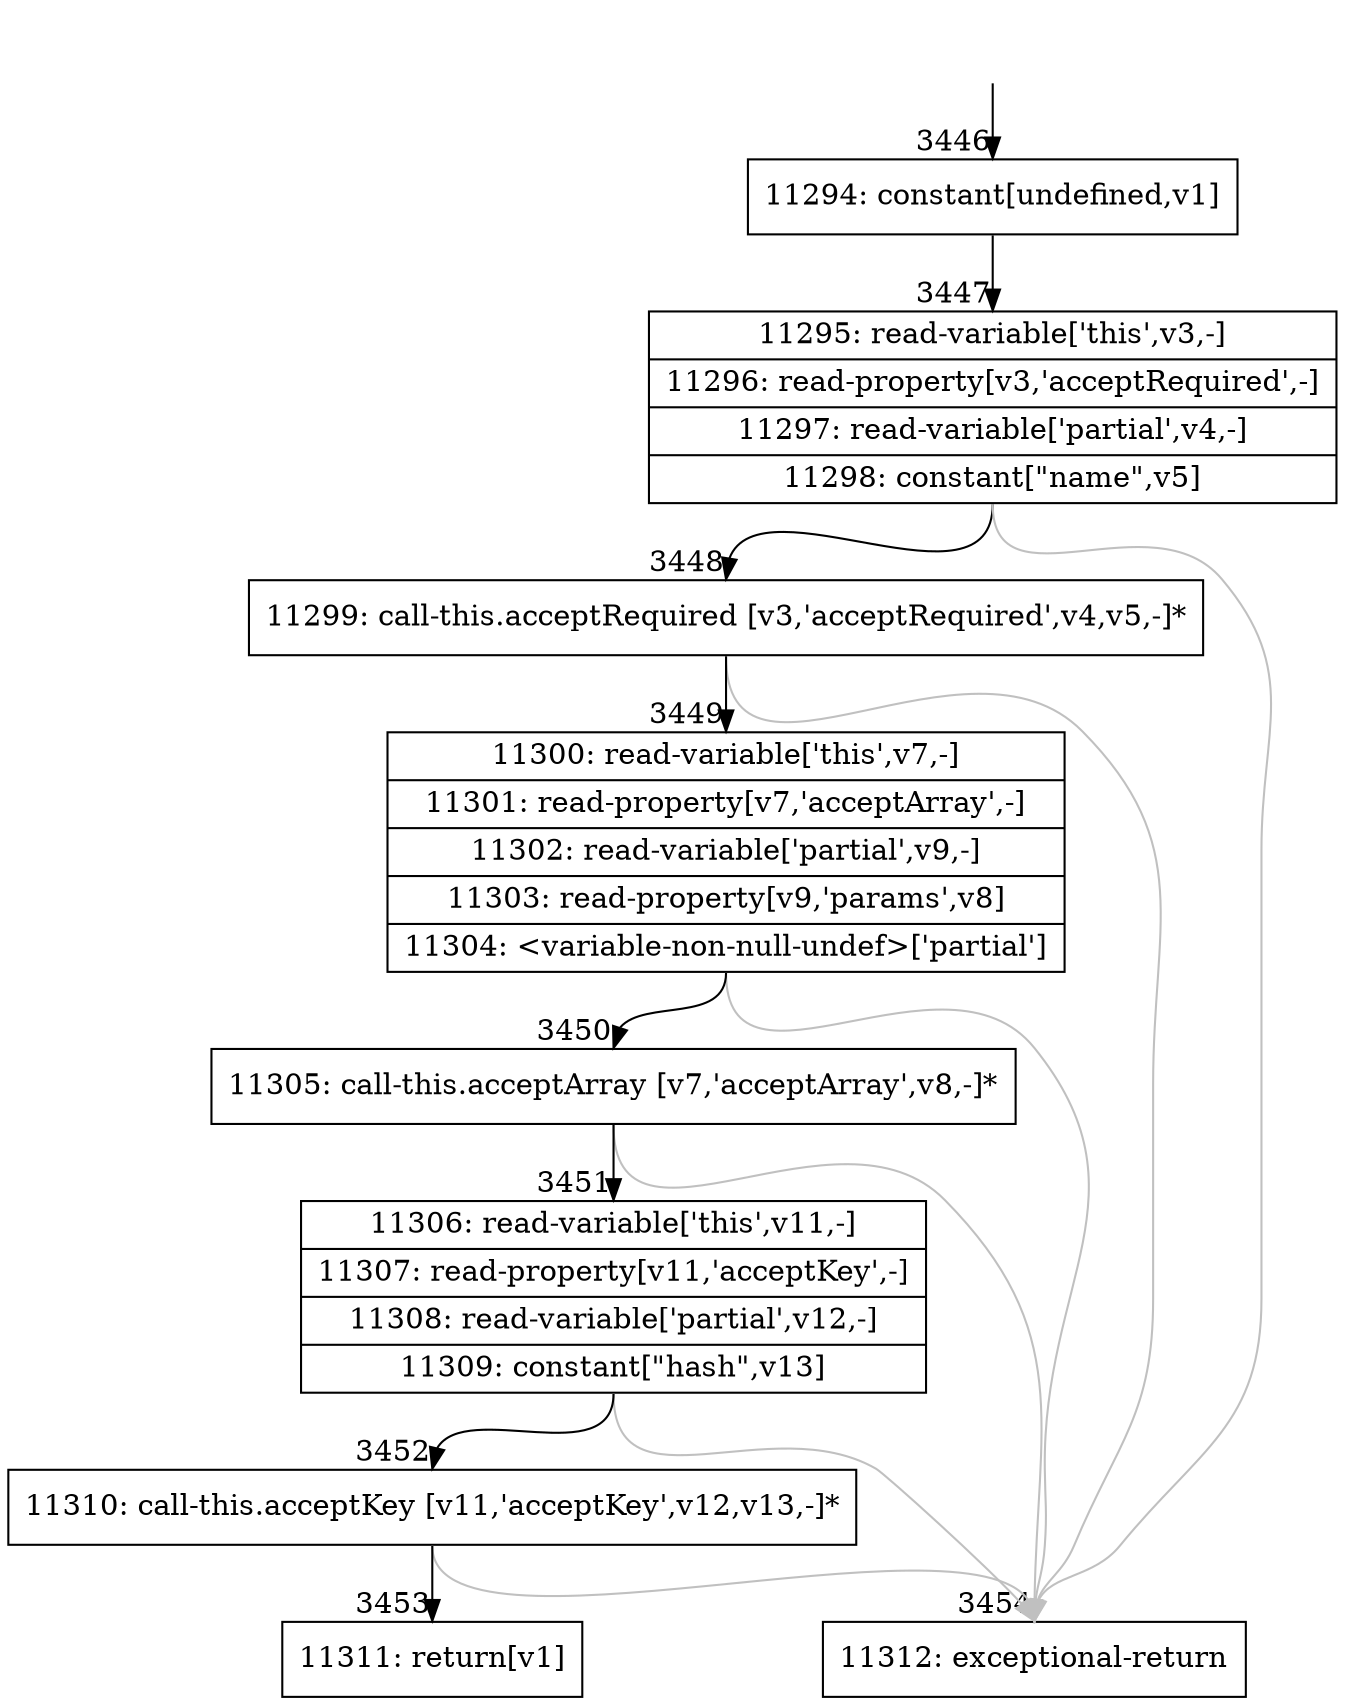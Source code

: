 digraph {
rankdir="TD"
BB_entry115[shape=none,label=""];
BB_entry115 -> BB3446 [tailport=s, headport=n, headlabel="    3446"]
BB3446 [shape=record label="{11294: constant[undefined,v1]}" ] 
BB3446 -> BB3447 [tailport=s, headport=n, headlabel="      3447"]
BB3447 [shape=record label="{11295: read-variable['this',v3,-]|11296: read-property[v3,'acceptRequired',-]|11297: read-variable['partial',v4,-]|11298: constant[\"name\",v5]}" ] 
BB3447 -> BB3448 [tailport=s, headport=n, headlabel="      3448"]
BB3447 -> BB3454 [tailport=s, headport=n, color=gray, headlabel="      3454"]
BB3448 [shape=record label="{11299: call-this.acceptRequired [v3,'acceptRequired',v4,v5,-]*}" ] 
BB3448 -> BB3449 [tailport=s, headport=n, headlabel="      3449"]
BB3448 -> BB3454 [tailport=s, headport=n, color=gray]
BB3449 [shape=record label="{11300: read-variable['this',v7,-]|11301: read-property[v7,'acceptArray',-]|11302: read-variable['partial',v9,-]|11303: read-property[v9,'params',v8]|11304: \<variable-non-null-undef\>['partial']}" ] 
BB3449 -> BB3450 [tailport=s, headport=n, headlabel="      3450"]
BB3449 -> BB3454 [tailport=s, headport=n, color=gray]
BB3450 [shape=record label="{11305: call-this.acceptArray [v7,'acceptArray',v8,-]*}" ] 
BB3450 -> BB3451 [tailport=s, headport=n, headlabel="      3451"]
BB3450 -> BB3454 [tailport=s, headport=n, color=gray]
BB3451 [shape=record label="{11306: read-variable['this',v11,-]|11307: read-property[v11,'acceptKey',-]|11308: read-variable['partial',v12,-]|11309: constant[\"hash\",v13]}" ] 
BB3451 -> BB3452 [tailport=s, headport=n, headlabel="      3452"]
BB3451 -> BB3454 [tailport=s, headport=n, color=gray]
BB3452 [shape=record label="{11310: call-this.acceptKey [v11,'acceptKey',v12,v13,-]*}" ] 
BB3452 -> BB3453 [tailport=s, headport=n, headlabel="      3453"]
BB3452 -> BB3454 [tailport=s, headport=n, color=gray]
BB3453 [shape=record label="{11311: return[v1]}" ] 
BB3454 [shape=record label="{11312: exceptional-return}" ] 
//#$~ 1531
}
